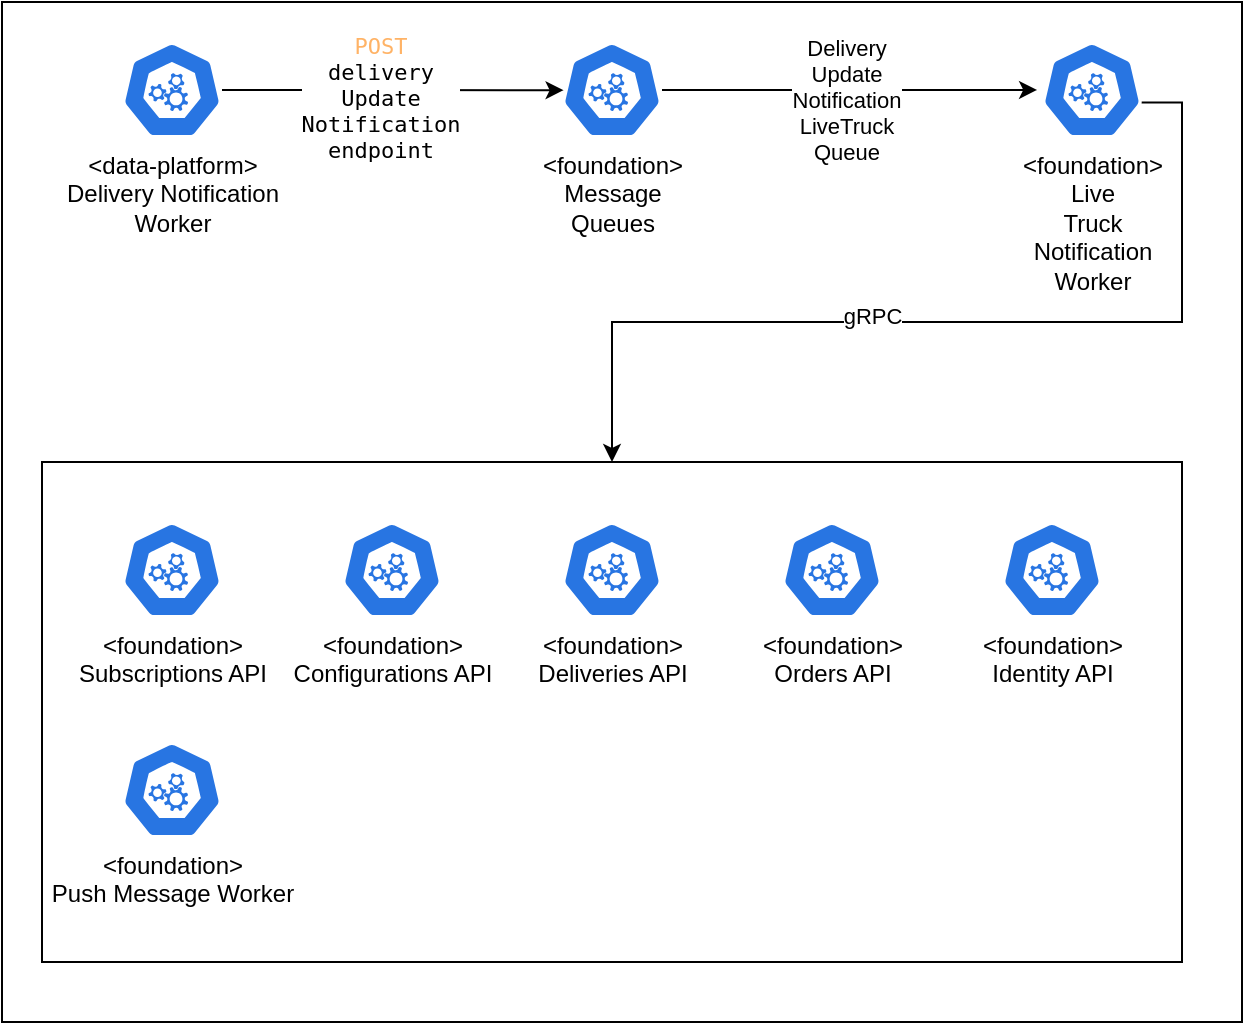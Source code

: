 <mxfile version="28.0.9">
  <diagram name="Page-1" id="JpLjQRSs1_Y3-2fLoofl">
    <mxGraphModel dx="868" dy="468" grid="1" gridSize="10" guides="1" tooltips="1" connect="1" arrows="1" fold="1" page="1" pageScale="1" pageWidth="850" pageHeight="1100" math="0" shadow="0">
      <root>
        <mxCell id="0" />
        <mxCell id="1" parent="0" />
        <mxCell id="bUwDgFJh5-zK0ynBWb4o-1" value="" style="rounded=0;whiteSpace=wrap;html=1;" vertex="1" parent="1">
          <mxGeometry x="70" y="70" width="620" height="510" as="geometry" />
        </mxCell>
        <mxCell id="bUwDgFJh5-zK0ynBWb4o-3" value="&amp;lt;data-platform&amp;gt;&lt;br&gt;Delivery Notification&lt;br&gt;Worker" style="aspect=fixed;sketch=0;html=1;dashed=0;whitespace=wrap;verticalLabelPosition=bottom;verticalAlign=top;fillColor=#2875E2;strokeColor=#ffffff;points=[[0.005,0.63,0],[0.1,0.2,0],[0.9,0.2,0],[0.5,0,0],[0.995,0.63,0],[0.72,0.99,0],[0.5,1,0],[0.28,0.99,0]];shape=mxgraph.kubernetes.icon2;prIcon=api" vertex="1" parent="1">
          <mxGeometry x="130" y="90" width="50" height="48" as="geometry" />
        </mxCell>
        <mxCell id="bUwDgFJh5-zK0ynBWb4o-6" value="&amp;lt;foundation&amp;gt;&lt;br&gt;Message&lt;div&gt;Queues&lt;br&gt;&lt;/div&gt;" style="aspect=fixed;sketch=0;html=1;dashed=0;whitespace=wrap;verticalLabelPosition=bottom;verticalAlign=top;fillColor=#2875E2;strokeColor=#ffffff;points=[[0.005,0.63,0],[0.1,0.2,0],[0.9,0.2,0],[0.5,0,0],[0.995,0.63,0],[0.72,0.99,0],[0.5,1,0],[0.28,0.99,0]];shape=mxgraph.kubernetes.icon2;prIcon=api" vertex="1" parent="1">
          <mxGeometry x="350" y="90" width="50" height="48" as="geometry" />
        </mxCell>
        <mxCell id="bUwDgFJh5-zK0ynBWb4o-7" style="edgeStyle=orthogonalEdgeStyle;rounded=0;orthogonalLoop=1;jettySize=auto;html=1;entryX=0.016;entryY=0.502;entryDx=0;entryDy=0;entryPerimeter=0;" edge="1" parent="1" source="bUwDgFJh5-zK0ynBWb4o-3" target="bUwDgFJh5-zK0ynBWb4o-6">
          <mxGeometry relative="1" as="geometry" />
        </mxCell>
        <mxCell id="bUwDgFJh5-zK0ynBWb4o-8" value="Text" style="edgeLabel;html=1;align=center;verticalAlign=middle;resizable=0;points=[];" vertex="1" connectable="0" parent="bUwDgFJh5-zK0ynBWb4o-7">
          <mxGeometry x="-0.095" y="-4" relative="1" as="geometry">
            <mxPoint x="-1" as="offset" />
          </mxGeometry>
        </mxCell>
        <mxCell id="bUwDgFJh5-zK0ynBWb4o-9" value="&lt;code&gt;&lt;font style=&quot;color: rgb(255, 179, 102);&quot;&gt;POST&lt;/font&gt;&lt;br&gt;delivery&lt;br&gt;Update&lt;br&gt;Notification&lt;/code&gt;&lt;div&gt;&lt;code&gt;endpoint&lt;/code&gt;&lt;/div&gt;" style="edgeLabel;html=1;align=center;verticalAlign=middle;resizable=0;points=[];" vertex="1" connectable="0" parent="bUwDgFJh5-zK0ynBWb4o-7">
          <mxGeometry x="-0.061" y="-4" relative="1" as="geometry">
            <mxPoint x="-1" as="offset" />
          </mxGeometry>
        </mxCell>
        <mxCell id="bUwDgFJh5-zK0ynBWb4o-18" style="edgeStyle=orthogonalEdgeStyle;rounded=0;orthogonalLoop=1;jettySize=auto;html=1;entryX=0.5;entryY=0;entryDx=0;entryDy=0;exitX=0.995;exitY=0.63;exitDx=0;exitDy=0;exitPerimeter=0;" edge="1" parent="1" source="bUwDgFJh5-zK0ynBWb4o-11" target="bUwDgFJh5-zK0ynBWb4o-15">
          <mxGeometry relative="1" as="geometry">
            <Array as="points">
              <mxPoint x="660" y="120" />
              <mxPoint x="660" y="230" />
              <mxPoint x="375" y="230" />
            </Array>
          </mxGeometry>
        </mxCell>
        <mxCell id="bUwDgFJh5-zK0ynBWb4o-26" value="gRPC" style="edgeLabel;html=1;align=center;verticalAlign=middle;resizable=0;points=[];" vertex="1" connectable="0" parent="bUwDgFJh5-zK0ynBWb4o-18">
          <mxGeometry x="0.178" y="-3" relative="1" as="geometry">
            <mxPoint as="offset" />
          </mxGeometry>
        </mxCell>
        <mxCell id="bUwDgFJh5-zK0ynBWb4o-11" value="&amp;lt;foundation&amp;gt;&lt;br&gt;Live&lt;div&gt;Truck&lt;/div&gt;&lt;div&gt;Notification&lt;/div&gt;&lt;div&gt;Worker&lt;div&gt;&lt;br&gt;&lt;/div&gt;&lt;/div&gt;" style="aspect=fixed;sketch=0;html=1;dashed=0;whitespace=wrap;verticalLabelPosition=bottom;verticalAlign=top;fillColor=#2875E2;strokeColor=#ffffff;points=[[0.005,0.63,0],[0.1,0.2,0],[0.9,0.2,0],[0.5,0,0],[0.995,0.63,0],[0.72,0.99,0],[0.5,1,0],[0.28,0.99,0]];shape=mxgraph.kubernetes.icon2;prIcon=api" vertex="1" parent="1">
          <mxGeometry x="590" y="90" width="50" height="48" as="geometry" />
        </mxCell>
        <mxCell id="bUwDgFJh5-zK0ynBWb4o-12" style="edgeStyle=orthogonalEdgeStyle;rounded=0;orthogonalLoop=1;jettySize=auto;html=1;entryX=-0.049;entryY=0.499;entryDx=0;entryDy=0;entryPerimeter=0;" edge="1" parent="1" source="bUwDgFJh5-zK0ynBWb4o-6" target="bUwDgFJh5-zK0ynBWb4o-11">
          <mxGeometry relative="1" as="geometry" />
        </mxCell>
        <mxCell id="bUwDgFJh5-zK0ynBWb4o-13" value="Delivery&lt;br&gt;Update&lt;br&gt;Notification&lt;br&gt;LiveTruck&lt;br&gt;Queue" style="edgeLabel;html=1;align=center;verticalAlign=middle;resizable=0;points=[];" vertex="1" connectable="0" parent="bUwDgFJh5-zK0ynBWb4o-12">
          <mxGeometry x="-0.024" y="-5" relative="1" as="geometry">
            <mxPoint as="offset" />
          </mxGeometry>
        </mxCell>
        <mxCell id="bUwDgFJh5-zK0ynBWb4o-15" value="" style="rounded=0;whiteSpace=wrap;html=1;" vertex="1" parent="1">
          <mxGeometry x="90" y="300" width="570" height="250" as="geometry" />
        </mxCell>
        <mxCell id="bUwDgFJh5-zK0ynBWb4o-17" value="&amp;lt;foundation&amp;gt;&lt;br&gt;Subscriptions API&lt;br&gt;&lt;div&gt;&lt;div&gt;&lt;br&gt;&lt;/div&gt;&lt;/div&gt;" style="aspect=fixed;sketch=0;html=1;dashed=0;whitespace=wrap;verticalLabelPosition=bottom;verticalAlign=top;fillColor=#2875E2;strokeColor=#ffffff;points=[[0.005,0.63,0],[0.1,0.2,0],[0.9,0.2,0],[0.5,0,0],[0.995,0.63,0],[0.72,0.99,0],[0.5,1,0],[0.28,0.99,0]];shape=mxgraph.kubernetes.icon2;prIcon=api" vertex="1" parent="1">
          <mxGeometry x="130" y="330" width="50" height="48" as="geometry" />
        </mxCell>
        <mxCell id="bUwDgFJh5-zK0ynBWb4o-19" value="&amp;lt;foundation&amp;gt;&lt;br&gt;Configurations API&lt;br&gt;&lt;div&gt;&lt;div&gt;&lt;br&gt;&lt;/div&gt;&lt;/div&gt;" style="aspect=fixed;sketch=0;html=1;dashed=0;whitespace=wrap;verticalLabelPosition=bottom;verticalAlign=top;fillColor=#2875E2;strokeColor=#ffffff;points=[[0.005,0.63,0],[0.1,0.2,0],[0.9,0.2,0],[0.5,0,0],[0.995,0.63,0],[0.72,0.99,0],[0.5,1,0],[0.28,0.99,0]];shape=mxgraph.kubernetes.icon2;prIcon=api" vertex="1" parent="1">
          <mxGeometry x="240" y="330" width="50" height="48" as="geometry" />
        </mxCell>
        <mxCell id="bUwDgFJh5-zK0ynBWb4o-20" value="&amp;lt;foundation&amp;gt;&lt;br&gt;Deliveries API&lt;br&gt;&lt;div&gt;&lt;div&gt;&lt;br&gt;&lt;/div&gt;&lt;/div&gt;" style="aspect=fixed;sketch=0;html=1;dashed=0;whitespace=wrap;verticalLabelPosition=bottom;verticalAlign=top;fillColor=#2875E2;strokeColor=#ffffff;points=[[0.005,0.63,0],[0.1,0.2,0],[0.9,0.2,0],[0.5,0,0],[0.995,0.63,0],[0.72,0.99,0],[0.5,1,0],[0.28,0.99,0]];shape=mxgraph.kubernetes.icon2;prIcon=api" vertex="1" parent="1">
          <mxGeometry x="350" y="330" width="50" height="48" as="geometry" />
        </mxCell>
        <mxCell id="bUwDgFJh5-zK0ynBWb4o-21" value="&amp;lt;foundation&amp;gt;&lt;br&gt;Orders API&lt;br&gt;&lt;div&gt;&lt;div&gt;&lt;br&gt;&lt;/div&gt;&lt;/div&gt;" style="aspect=fixed;sketch=0;html=1;dashed=0;whitespace=wrap;verticalLabelPosition=bottom;verticalAlign=top;fillColor=#2875E2;strokeColor=#ffffff;points=[[0.005,0.63,0],[0.1,0.2,0],[0.9,0.2,0],[0.5,0,0],[0.995,0.63,0],[0.72,0.99,0],[0.5,1,0],[0.28,0.99,0]];shape=mxgraph.kubernetes.icon2;prIcon=api" vertex="1" parent="1">
          <mxGeometry x="460" y="330" width="50" height="48" as="geometry" />
        </mxCell>
        <mxCell id="bUwDgFJh5-zK0ynBWb4o-22" value="&amp;lt;foundation&amp;gt;&lt;br&gt;Identity API&lt;br&gt;&lt;div&gt;&lt;div&gt;&lt;br&gt;&lt;/div&gt;&lt;/div&gt;" style="aspect=fixed;sketch=0;html=1;dashed=0;whitespace=wrap;verticalLabelPosition=bottom;verticalAlign=top;fillColor=#2875E2;strokeColor=#ffffff;points=[[0.005,0.63,0],[0.1,0.2,0],[0.9,0.2,0],[0.5,0,0],[0.995,0.63,0],[0.72,0.99,0],[0.5,1,0],[0.28,0.99,0]];shape=mxgraph.kubernetes.icon2;prIcon=api" vertex="1" parent="1">
          <mxGeometry x="570" y="330" width="50" height="48" as="geometry" />
        </mxCell>
        <mxCell id="bUwDgFJh5-zK0ynBWb4o-25" value="&amp;lt;foundation&amp;gt;&lt;br&gt;Push Message Worker&lt;br&gt;&lt;div&gt;&lt;div&gt;&lt;br&gt;&lt;/div&gt;&lt;/div&gt;" style="aspect=fixed;sketch=0;html=1;dashed=0;whitespace=wrap;verticalLabelPosition=bottom;verticalAlign=top;fillColor=#2875E2;strokeColor=#ffffff;points=[[0.005,0.63,0],[0.1,0.2,0],[0.9,0.2,0],[0.5,0,0],[0.995,0.63,0],[0.72,0.99,0],[0.5,1,0],[0.28,0.99,0]];shape=mxgraph.kubernetes.icon2;prIcon=api" vertex="1" parent="1">
          <mxGeometry x="130" y="440" width="50" height="48" as="geometry" />
        </mxCell>
      </root>
    </mxGraphModel>
  </diagram>
</mxfile>
